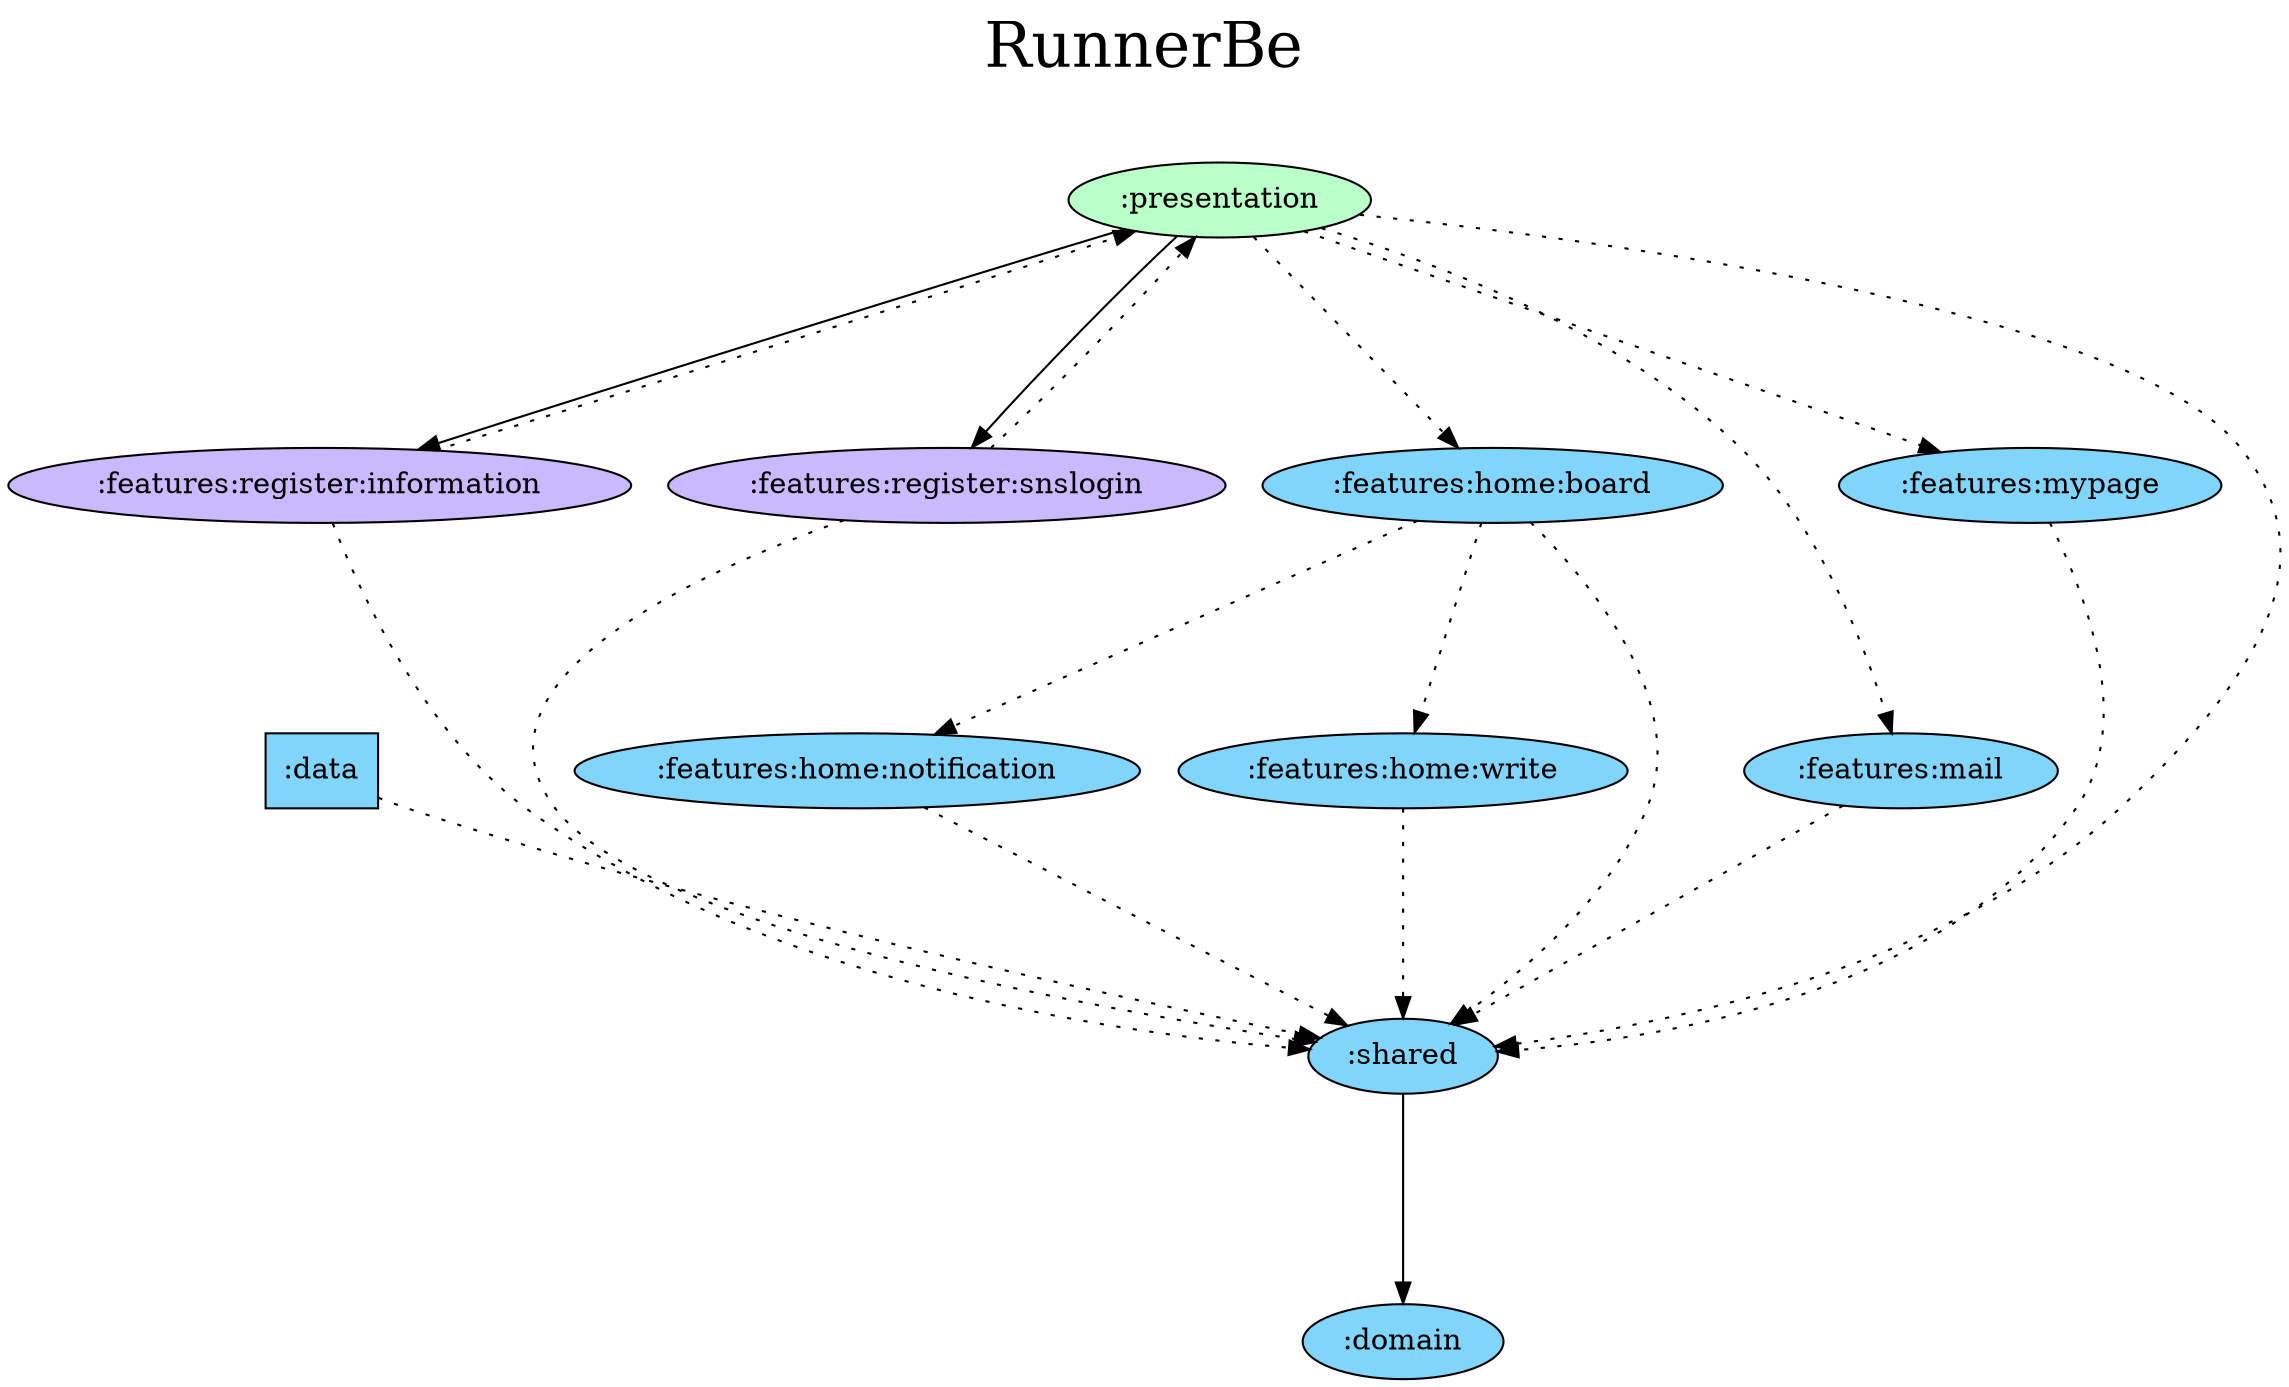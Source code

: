 digraph {
  graph [label="RunnerBe\n ",labelloc=t,fontsize=30,ranksep=1.4];
  node [style=filled, fillcolor="#bbbbbb"];
  rankdir=TB;

  # Projects

  ":data" [shape=box, fillcolor="#81D4FA"];
  ":domain" [fillcolor="#81D4FA"];
  ":features:home:board" [fillcolor="#81D4FA"];
  ":features:home:notification" [fillcolor="#81D4FA"];
  ":features:home:write" [fillcolor="#81D4FA"];
  ":features:mail" [fillcolor="#81D4FA"];
  ":features:mypage" [fillcolor="#81D4FA"];
  ":features:register:information" [fillcolor="#c9baff"];
  ":features:register:snslogin" [fillcolor="#c9baff"];
  ":presentation" [fillcolor="#baffc9"];
  ":shared" [fillcolor="#81D4FA"];

  {rank = same; ":data";}

  # Dependencies

  ":data" -> ":shared" [style=dotted]
  ":presentation" -> ":features:register:snslogin"
  ":presentation" -> ":features:register:information"
  ":presentation" -> ":features:mail" [style=dotted]
  ":presentation" -> ":features:mypage" [style=dotted]
  ":presentation" -> ":features:home:board" [style=dotted]
  ":presentation" -> ":shared" [style=dotted]
  ":shared" -> ":domain"
  ":features:mail" -> ":shared" [style=dotted]
  ":features:mypage" -> ":shared" [style=dotted]
  ":features:home:board" -> ":shared" [style=dotted]
  ":features:home:board" -> ":features:home:write" [style=dotted]
  ":features:home:board" -> ":features:home:notification" [style=dotted]
  ":features:home:notification" -> ":shared" [style=dotted]
  ":features:home:write" -> ":shared" [style=dotted]
  ":features:register:information" -> ":presentation" [style=dotted]
  ":features:register:information" -> ":shared" [style=dotted]
  ":features:register:snslogin" -> ":presentation" [style=dotted]
  ":features:register:snslogin" -> ":shared" [style=dotted]
}
